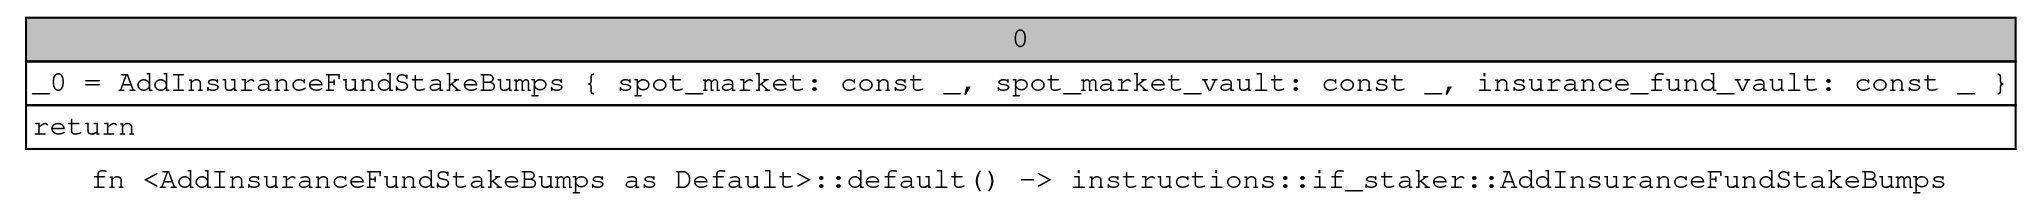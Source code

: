 digraph Mir_0_8647 {
    graph [fontname="Courier, monospace"];
    node [fontname="Courier, monospace"];
    edge [fontname="Courier, monospace"];
    label=<fn &lt;AddInsuranceFundStakeBumps as Default&gt;::default() -&gt; instructions::if_staker::AddInsuranceFundStakeBumps<br align="left"/>>;
    bb0__0_8647 [shape="none", label=<<table border="0" cellborder="1" cellspacing="0"><tr><td bgcolor="gray" align="center" colspan="1">0</td></tr><tr><td align="left" balign="left">_0 = AddInsuranceFundStakeBumps { spot_market: const _, spot_market_vault: const _, insurance_fund_vault: const _ }<br/></td></tr><tr><td align="left">return</td></tr></table>>];
}
